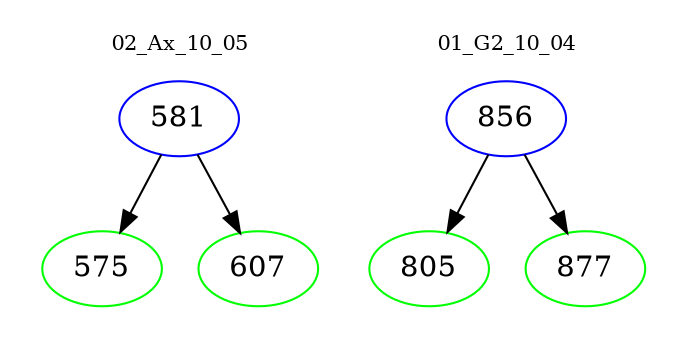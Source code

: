digraph{
subgraph cluster_0 {
color = white
label = "02_Ax_10_05";
fontsize=10;
T0_581 [label="581", color="blue"]
T0_581 -> T0_575 [color="black"]
T0_575 [label="575", color="green"]
T0_581 -> T0_607 [color="black"]
T0_607 [label="607", color="green"]
}
subgraph cluster_1 {
color = white
label = "01_G2_10_04";
fontsize=10;
T1_856 [label="856", color="blue"]
T1_856 -> T1_805 [color="black"]
T1_805 [label="805", color="green"]
T1_856 -> T1_877 [color="black"]
T1_877 [label="877", color="green"]
}
}
